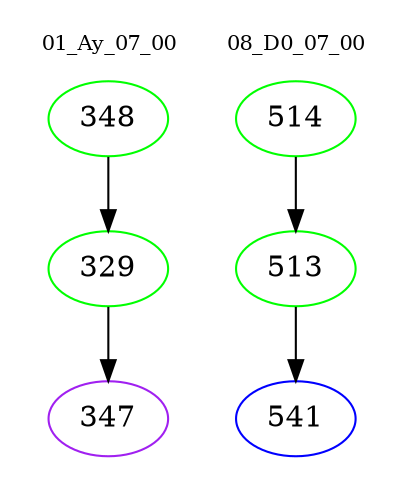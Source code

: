 digraph{
subgraph cluster_0 {
color = white
label = "01_Ay_07_00";
fontsize=10;
T0_348 [label="348", color="green"]
T0_348 -> T0_329 [color="black"]
T0_329 [label="329", color="green"]
T0_329 -> T0_347 [color="black"]
T0_347 [label="347", color="purple"]
}
subgraph cluster_1 {
color = white
label = "08_D0_07_00";
fontsize=10;
T1_514 [label="514", color="green"]
T1_514 -> T1_513 [color="black"]
T1_513 [label="513", color="green"]
T1_513 -> T1_541 [color="black"]
T1_541 [label="541", color="blue"]
}
}
